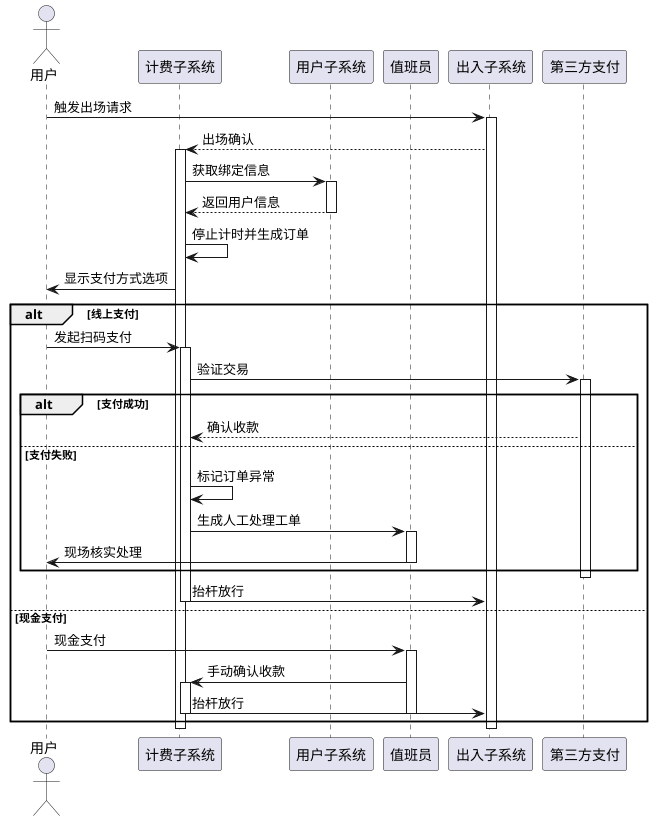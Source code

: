 @startuml 车辆出场缴费时序图
actor 用户
participant "计费子系统" as 计费
participant "用户子系统" as 用户库
participant "值班员" as 值班员
participant "出入子系统" as 出入
participant "第三方支付" as 第三方

用户  -> 出入: 触发出场请求
activate 出入
  出入 --> 计费: 出场确认
  activate 计费
    计费 -> 用户库: 获取绑定信息
    activate 用户库
      用户库 --> 计费: 返回用户信息
    deactivate 用户库
    计费 -> 计费: 停止计时并生成订单
    计费 -> 用户: 显示支付方式选项

    alt 线上支付
      用户 -> 计费: 发起扫码支付
      activate 计费
        计费 -> 第三方: 验证交易
        activate 第三方
          alt 支付成功
            第三方 --> 计费: 确认收款
          else 支付失败
            计费 -> 计费: 标记订单异常
            计费 -> 值班员: 生成人工处理工单
            activate 值班员
              值班员 -> 用户: 现场核实处理
            deactivate 值班员
          end
        deactivate 第三方
        计费 -> 出入: 抬杆放行
      deactivate 计费
    else 现金支付
      用户 -> 值班员: 现金支付
      activate 值班员
        值班员 -> 计费: 手动确认收款
        activate 计费
          计费 -> 出入: 抬杆放行
        deactivate 计费
      deactivate 值班员
    end
  deactivate 计费
deactivate 出入
@enduml